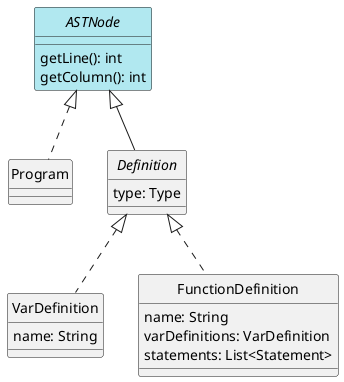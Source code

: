 @startuml Program
skinparam style strictuml
skinparam monochrome false


interface ASTNode #b1e8f0 {
    getLine(): int
    getColumn(): int
}

class Program

ASTNode <|.. Program

interface Definition {
    type: Type
}

class VarDefinition {
    name: String
}

class FunctionDefinition {
    name: String
    varDefinitions: VarDefinition
    statements: List<Statement>
}

ASTNode <|-- Definition
Definition <|..VarDefinition
Definition <|.. FunctionDefinition

@enduml
